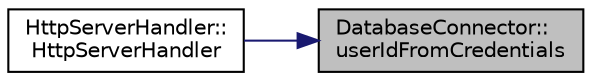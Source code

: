 digraph "DatabaseConnector::userIdFromCredentials"
{
 // LATEX_PDF_SIZE
  edge [fontname="Helvetica",fontsize="10",labelfontname="Helvetica",labelfontsize="10"];
  node [fontname="Helvetica",fontsize="10",shape=record];
  rankdir="RL";
  Node1 [label="DatabaseConnector::\luserIdFromCredentials",height=0.2,width=0.4,color="black", fillcolor="grey75", style="filled", fontcolor="black",tooltip="Получение ID пользователя по логину и паролю."];
  Node1 -> Node2 [dir="back",color="midnightblue",fontsize="10",style="solid"];
  Node2 [label="HttpServerHandler::\lHttpServerHandler",height=0.2,width=0.4,color="black", fillcolor="white", style="filled",URL="$classHttpServerHandler.html#af01e990d56cdeb156ec54d997dc6051e",tooltip=" "];
}
